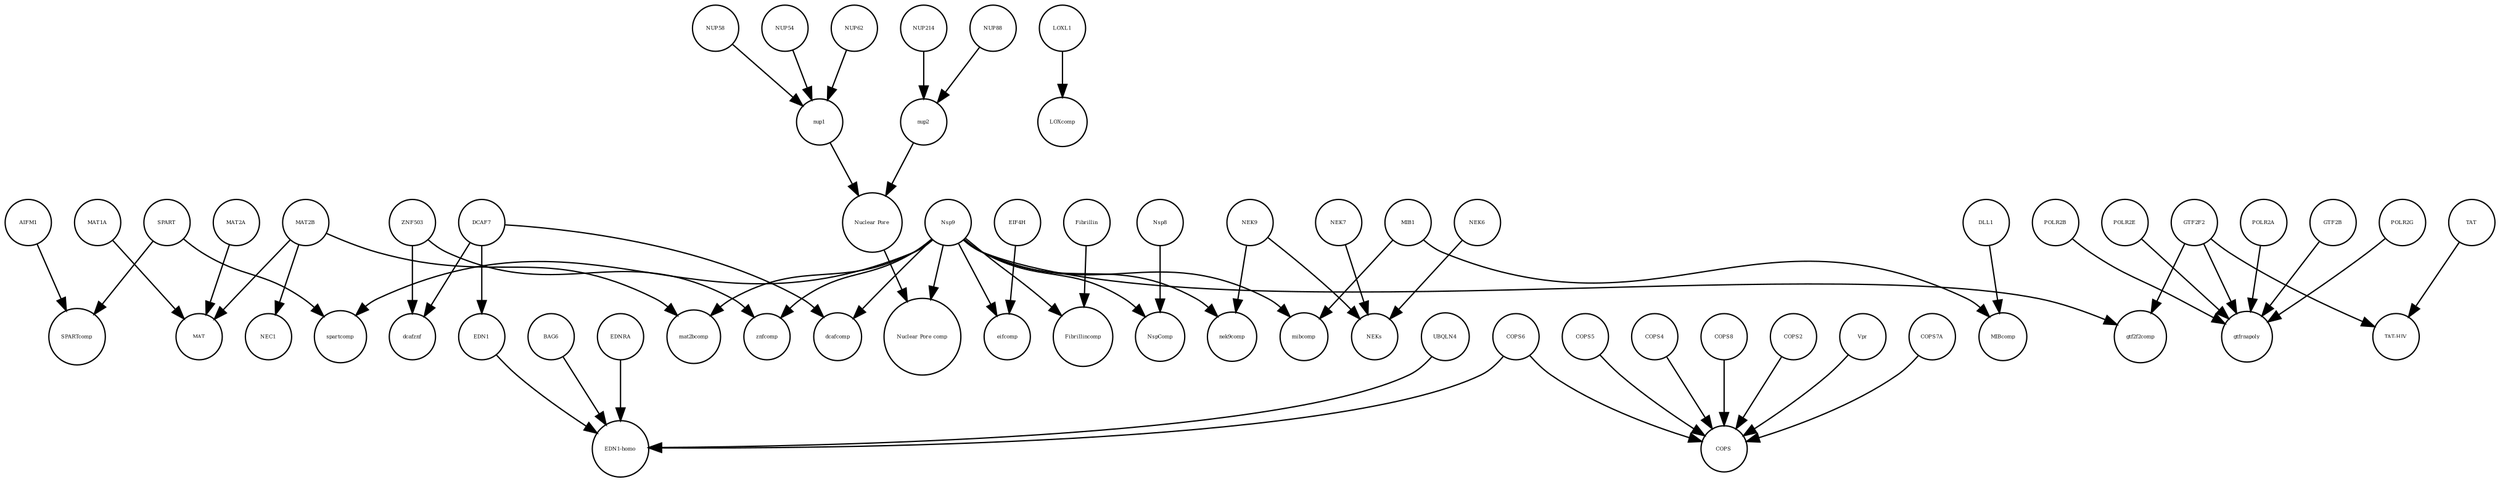 strict digraph  {
NspComp [annotation="", bipartite=0, cls=complex, fontsize=4, label=NspComp, shape=circle];
MAT2B [annotation="urn_miriam_uniprot_Q9NZL9|urn_miriam_pubmed_10644686|urn_miriam_pubmed_23189196|urn_miriam_pubmed_25075345|urn_miriam_pubmed_23425511", bipartite=0, cls=macromolecule, fontsize=4, label=MAT2B, shape=circle];
nup1 [annotation="", bipartite=0, cls=complex, fontsize=4, label=nup1, shape=circle];
DLL1 [annotation="", bipartite=0, cls=macromolecule, fontsize=4, label=DLL1, shape=circle];
NEK9 [annotation=urn_miriam_uniprot_Q8TD19, bipartite=0, cls=macromolecule, fontsize=4, label=NEK9, shape=circle];
POLR2B [annotation="", bipartite=0, cls=macromolecule, fontsize=4, label=POLR2B, shape=circle];
dcafznf [annotation="", bipartite=0, cls=complex, fontsize=4, label=dcafznf, shape=circle];
"Nuclear Pore comp" [annotation="", bipartite=0, cls=complex, fontsize=4, label="Nuclear Pore comp", shape=circle];
MIB1 [annotation="urn_miriam_uniprot_Q86YT6|urn_miriam_pubmed_24185901", bipartite=0, cls=macromolecule, fontsize=4, label=MIB1, shape=circle];
LOXL1 [annotation="", bipartite=0, cls=macromolecule, fontsize=4, label=LOXL1, shape=circle];
MAT2A [annotation="", bipartite=0, cls=macromolecule, fontsize=4, label=MAT2A, shape=circle];
spartcomp [annotation="", bipartite=0, cls=complex, fontsize=4, label=spartcomp, shape=circle];
MAT1A [annotation="", bipartite=0, cls=macromolecule, fontsize=4, label=MAT1A, shape=circle];
POLR2E [annotation="", bipartite=0, cls=macromolecule, fontsize=4, label=POLR2E, shape=circle];
eifcomp [annotation="", bipartite=0, cls=complex, fontsize=4, label=eifcomp, shape=circle];
POLR2A [annotation=urn_miriam_uniprot_P30876, bipartite=0, cls=macromolecule, fontsize=4, label=POLR2A, shape=circle];
EDNRA [annotation="", bipartite=0, cls=macromolecule, fontsize=4, label=EDNRA, shape=circle];
NUP54 [annotation=urn_miriam_uniprot_Q7Z3B4, bipartite=0, cls=macromolecule, fontsize=4, label=NUP54, shape=circle];
COPS6 [annotation="", bipartite=0, cls=macromolecule, fontsize=4, label=COPS6, shape=circle];
LOXcomp [annotation="", bipartite=0, cls=complex, fontsize=4, label=LOXcomp, shape=circle];
mat2bcomp [annotation="", bipartite=0, cls=complex, fontsize=4, label=mat2bcomp, shape=circle];
GTF2B [annotation="", bipartite=0, cls=macromolecule, fontsize=4, label=GTF2B, shape=circle];
"Nuclear Pore" [annotation="", bipartite=0, cls=complex, fontsize=4, label="Nuclear Pore", shape=circle];
NUP214 [annotation=urn_miriam_uniprot_P35658, bipartite=0, cls=macromolecule, fontsize=4, label=NUP214, shape=circle];
SPARTcomp [annotation="", bipartite=0, cls=complex, fontsize=4, label=SPARTcomp, shape=circle];
znfcomp [annotation="", bipartite=0, cls=complex, fontsize=4, label=znfcomp, shape=circle];
nek9comp [annotation="", bipartite=0, cls=complex, fontsize=4, label=nek9comp, shape=circle];
AIFM1 [annotation="", bipartite=0, cls=macromolecule, fontsize=4, label=AIFM1, shape=circle];
COPS5 [annotation="", bipartite=0, cls=macromolecule, fontsize=4, label=COPS5, shape=circle];
TAT [annotation="", bipartite=0, cls=macromolecule, fontsize=4, label=TAT, shape=circle];
MAT [annotation="", bipartite=0, cls=complex, fontsize=4, label=MAT, shape=circle];
COPS [annotation="", bipartite=0, cls=complex, fontsize=4, label=COPS, shape=circle];
NEKs [annotation="", bipartite=0, cls=complex, fontsize=4, label=NEKs, shape=circle];
SPART [annotation=urn_miriam_uniprot_Q8N0X7, bipartite=0, cls=macromolecule, fontsize=4, label=SPART, shape=circle];
COPS4 [annotation="", bipartite=0, cls=macromolecule, fontsize=4, label=COPS4, shape=circle];
NEC1 [annotation="", bipartite=0, cls=complex, fontsize=4, label=NEC1, shape=circle];
UBQLN4 [annotation="", bipartite=0, cls=macromolecule, fontsize=4, label=UBQLN4, shape=circle];
NEK7 [annotation="", bipartite=0, cls=macromolecule, fontsize=4, label=NEK7, shape=circle];
"EDN1-homo" [annotation="", bipartite=0, cls=complex, fontsize=4, label="EDN1-homo", shape=circle];
POLR2G [annotation="", bipartite=0, cls=macromolecule, fontsize=4, label=POLR2G, shape=circle];
EIF4H [annotation="urn_miriam_uniprot_Q15056|urn_miriam_pubmed_10585411|urn_miriam_pubmed_11418588", bipartite=0, cls=macromolecule, fontsize=4, label=EIF4H, shape=circle];
gtf2f2comp [annotation="", bipartite=0, cls=complex, fontsize=4, label=gtf2f2comp, shape=circle];
mibcomp [annotation="", bipartite=0, cls=complex, fontsize=4, label=mibcomp, shape=circle];
NUP62 [annotation=urn_miriam_uniprot_P37198, bipartite=0, cls=macromolecule, fontsize=4, label=NUP62, shape=circle];
COPS8 [annotation="", bipartite=0, cls=macromolecule, fontsize=4, label=COPS8, shape=circle];
MIBcomp [annotation="", bipartite=0, cls=complex, fontsize=4, label=MIBcomp, shape=circle];
NUP88 [annotation="urn_miriam_uniprot_Q99567|urn_miriam_pubmed_30543681", bipartite=0, cls=macromolecule, fontsize=4, label=NUP88, shape=circle];
gtfrnapoly [annotation="", bipartite=0, cls=complex, fontsize=4, label=gtfrnapoly, shape=circle];
Fibrillin [annotation="", bipartite=0, cls=complex, fontsize=4, label=Fibrillin, shape=circle];
NEK6 [annotation="", bipartite=0, cls=macromolecule, fontsize=4, label=NEK6, shape=circle];
DCAF7 [annotation="urn_miriam_uniprot_P61962|urn_miriam_pubmed_16887337|urn_miriam_pubmed_16949367", bipartite=0, cls=macromolecule, fontsize=4, label=DCAF7, shape=circle];
ZNF503 [annotation=urn_miriam_uniprot_Q96F45, bipartite=0, cls=macromolecule, fontsize=4, label=ZNF503, shape=circle];
COPS2 [annotation="", bipartite=0, cls=macromolecule, fontsize=4, label=COPS2, shape=circle];
Nsp9 [annotation="urn_miriam_uniprot_P0DTD1|urn_miriam_ncbiprotein_YP_009725305", bipartite=0, cls=macromolecule, fontsize=4, label=Nsp9, shape=circle];
GTF2F2 [annotation="urn_miriam_uniprot_P13984|urn_miriam_pubmed_10428810", bipartite=0, cls=macromolecule, fontsize=4, label=GTF2F2, shape=circle];
EDN1 [annotation=urn_miriam_uniprot_P05305, bipartite=0, cls=macromolecule, fontsize=4, label=EDN1, shape=circle];
dcafcomp [annotation="", bipartite=0, cls=complex, fontsize=4, label=dcafcomp, shape=circle];
"TAT-HIV" [annotation="", bipartite=0, cls=complex, fontsize=4, label="TAT-HIV", shape=circle];
Nsp8 [annotation="urn_miriam_uniprot_P0DTD1|urn_miriam_ncbiprotein_YP_009725304", bipartite=0, cls=macromolecule, fontsize=4, label=Nsp8, shape=circle];
Fibrillincomp [annotation="", bipartite=0, cls=complex, fontsize=4, label=Fibrillincomp, shape=circle];
NUP58 [annotation=urn_miriam_uniprot_Q9BVL2, bipartite=0, cls=macromolecule, fontsize=4, label=NUP58, shape=circle];
Vpr [annotation="", bipartite=0, cls=macromolecule, fontsize=4, label=Vpr, shape=circle];
COPS7A [annotation="", bipartite=0, cls=macromolecule, fontsize=4, label=COPS7A, shape=circle];
BAG6 [annotation="", bipartite=0, cls=macromolecule, fontsize=4, label=BAG6, shape=circle];
nup2 [annotation="", bipartite=0, cls=complex, fontsize=4, label=nup2, shape=circle];
MAT2B -> mat2bcomp  [annotation="", interaction_type=production];
MAT2B -> NEC1  [annotation="", interaction_type=production];
MAT2B -> MAT  [annotation="", interaction_type=production];
nup1 -> "Nuclear Pore"  [annotation="", interaction_type=production];
DLL1 -> MIBcomp  [annotation="", interaction_type=production];
NEK9 -> NEKs  [annotation="", interaction_type=production];
NEK9 -> nek9comp  [annotation="", interaction_type=production];
POLR2B -> gtfrnapoly  [annotation="", interaction_type=production];
MIB1 -> mibcomp  [annotation="", interaction_type=production];
MIB1 -> MIBcomp  [annotation="", interaction_type=production];
LOXL1 -> LOXcomp  [annotation="", interaction_type=production];
MAT2A -> MAT  [annotation="", interaction_type=production];
MAT1A -> MAT  [annotation="", interaction_type=production];
POLR2E -> gtfrnapoly  [annotation="", interaction_type=production];
POLR2A -> gtfrnapoly  [annotation="", interaction_type=production];
EDNRA -> "EDN1-homo"  [annotation="", interaction_type=production];
NUP54 -> nup1  [annotation="", interaction_type=production];
COPS6 -> "EDN1-homo"  [annotation="", interaction_type=production];
COPS6 -> COPS  [annotation="", interaction_type=production];
GTF2B -> gtfrnapoly  [annotation="", interaction_type=production];
"Nuclear Pore" -> "Nuclear Pore comp"  [annotation="", interaction_type=production];
NUP214 -> nup2  [annotation="", interaction_type=production];
AIFM1 -> SPARTcomp  [annotation="", interaction_type=production];
COPS5 -> COPS  [annotation="", interaction_type=production];
TAT -> "TAT-HIV"  [annotation="", interaction_type=production];
SPART -> spartcomp  [annotation="", interaction_type=production];
SPART -> SPARTcomp  [annotation="", interaction_type=production];
COPS4 -> COPS  [annotation="", interaction_type=production];
UBQLN4 -> "EDN1-homo"  [annotation="", interaction_type=production];
NEK7 -> NEKs  [annotation="", interaction_type=production];
POLR2G -> gtfrnapoly  [annotation="", interaction_type=production];
EIF4H -> eifcomp  [annotation="", interaction_type=production];
NUP62 -> nup1  [annotation="", interaction_type=production];
COPS8 -> COPS  [annotation="", interaction_type=production];
NUP88 -> nup2  [annotation="", interaction_type=production];
Fibrillin -> Fibrillincomp  [annotation="", interaction_type=production];
NEK6 -> NEKs  [annotation="", interaction_type=production];
DCAF7 -> EDN1  [annotation=urn_miriam_pubmed_27880803, interaction_type=catalysis];
DCAF7 -> dcafznf  [annotation="", interaction_type=production];
DCAF7 -> dcafcomp  [annotation="", interaction_type=production];
ZNF503 -> dcafznf  [annotation="", interaction_type=production];
ZNF503 -> znfcomp  [annotation="", interaction_type=production];
COPS2 -> COPS  [annotation="", interaction_type=production];
Nsp9 -> dcafcomp  [annotation="", interaction_type=production];
Nsp9 -> NspComp  [annotation="", interaction_type=production];
Nsp9 -> gtf2f2comp  [annotation="", interaction_type=production];
Nsp9 -> eifcomp  [annotation="", interaction_type=production];
Nsp9 -> znfcomp  [annotation="", interaction_type=production];
Nsp9 -> "Nuclear Pore comp"  [annotation="", interaction_type=production];
Nsp9 -> Fibrillincomp  [annotation="", interaction_type=production];
Nsp9 -> spartcomp  [annotation="", interaction_type=production];
Nsp9 -> mat2bcomp  [annotation="", interaction_type=production];
Nsp9 -> mibcomp  [annotation="", interaction_type=production];
Nsp9 -> nek9comp  [annotation="", interaction_type=production];
GTF2F2 -> "TAT-HIV"  [annotation="", interaction_type=production];
GTF2F2 -> gtfrnapoly  [annotation="", interaction_type=production];
GTF2F2 -> gtf2f2comp  [annotation="", interaction_type=production];
EDN1 -> "EDN1-homo"  [annotation="", interaction_type=production];
Nsp8 -> NspComp  [annotation="", interaction_type=production];
NUP58 -> nup1  [annotation="", interaction_type=production];
Vpr -> COPS  [annotation="", interaction_type=production];
COPS7A -> COPS  [annotation="", interaction_type=production];
BAG6 -> "EDN1-homo"  [annotation="", interaction_type=production];
nup2 -> "Nuclear Pore"  [annotation="", interaction_type=production];
}
